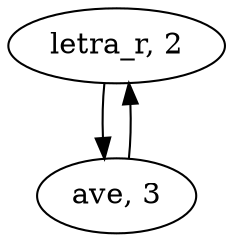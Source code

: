 digraph ListaEmpleados {
nodo0[label = "letra_r, 2"];
nodo1[label = "ave, 3"];
nodo0->nodo1;
nodo1->nodo0;
}